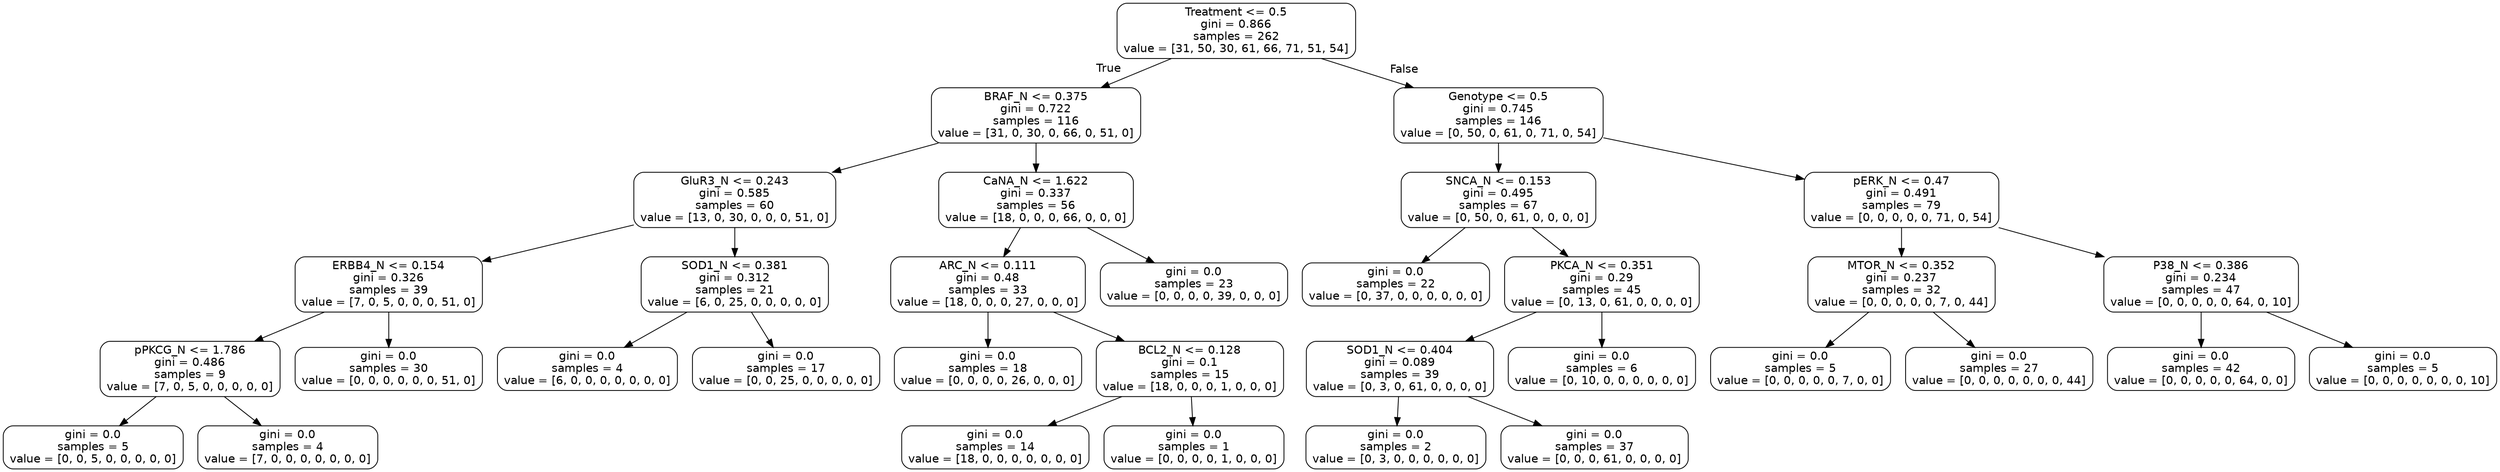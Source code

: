digraph Tree {
node [shape=box, style="rounded", color="black", fontname=helvetica] ;
edge [fontname=helvetica] ;
0 [label="Treatment <= 0.5\ngini = 0.866\nsamples = 262\nvalue = [31, 50, 30, 61, 66, 71, 51, 54]"] ;
1 [label="BRAF_N <= 0.375\ngini = 0.722\nsamples = 116\nvalue = [31, 0, 30, 0, 66, 0, 51, 0]"] ;
0 -> 1 [labeldistance=2.5, labelangle=45, headlabel="True"] ;
2 [label="GluR3_N <= 0.243\ngini = 0.585\nsamples = 60\nvalue = [13, 0, 30, 0, 0, 0, 51, 0]"] ;
1 -> 2 ;
3 [label="ERBB4_N <= 0.154\ngini = 0.326\nsamples = 39\nvalue = [7, 0, 5, 0, 0, 0, 51, 0]"] ;
2 -> 3 ;
4 [label="pPKCG_N <= 1.786\ngini = 0.486\nsamples = 9\nvalue = [7, 0, 5, 0, 0, 0, 0, 0]"] ;
3 -> 4 ;
5 [label="gini = 0.0\nsamples = 5\nvalue = [0, 0, 5, 0, 0, 0, 0, 0]"] ;
4 -> 5 ;
6 [label="gini = 0.0\nsamples = 4\nvalue = [7, 0, 0, 0, 0, 0, 0, 0]"] ;
4 -> 6 ;
7 [label="gini = 0.0\nsamples = 30\nvalue = [0, 0, 0, 0, 0, 0, 51, 0]"] ;
3 -> 7 ;
8 [label="SOD1_N <= 0.381\ngini = 0.312\nsamples = 21\nvalue = [6, 0, 25, 0, 0, 0, 0, 0]"] ;
2 -> 8 ;
9 [label="gini = 0.0\nsamples = 4\nvalue = [6, 0, 0, 0, 0, 0, 0, 0]"] ;
8 -> 9 ;
10 [label="gini = 0.0\nsamples = 17\nvalue = [0, 0, 25, 0, 0, 0, 0, 0]"] ;
8 -> 10 ;
11 [label="CaNA_N <= 1.622\ngini = 0.337\nsamples = 56\nvalue = [18, 0, 0, 0, 66, 0, 0, 0]"] ;
1 -> 11 ;
12 [label="ARC_N <= 0.111\ngini = 0.48\nsamples = 33\nvalue = [18, 0, 0, 0, 27, 0, 0, 0]"] ;
11 -> 12 ;
13 [label="gini = 0.0\nsamples = 18\nvalue = [0, 0, 0, 0, 26, 0, 0, 0]"] ;
12 -> 13 ;
14 [label="BCL2_N <= 0.128\ngini = 0.1\nsamples = 15\nvalue = [18, 0, 0, 0, 1, 0, 0, 0]"] ;
12 -> 14 ;
15 [label="gini = 0.0\nsamples = 14\nvalue = [18, 0, 0, 0, 0, 0, 0, 0]"] ;
14 -> 15 ;
16 [label="gini = 0.0\nsamples = 1\nvalue = [0, 0, 0, 0, 1, 0, 0, 0]"] ;
14 -> 16 ;
17 [label="gini = 0.0\nsamples = 23\nvalue = [0, 0, 0, 0, 39, 0, 0, 0]"] ;
11 -> 17 ;
18 [label="Genotype <= 0.5\ngini = 0.745\nsamples = 146\nvalue = [0, 50, 0, 61, 0, 71, 0, 54]"] ;
0 -> 18 [labeldistance=2.5, labelangle=-45, headlabel="False"] ;
19 [label="SNCA_N <= 0.153\ngini = 0.495\nsamples = 67\nvalue = [0, 50, 0, 61, 0, 0, 0, 0]"] ;
18 -> 19 ;
20 [label="gini = 0.0\nsamples = 22\nvalue = [0, 37, 0, 0, 0, 0, 0, 0]"] ;
19 -> 20 ;
21 [label="PKCA_N <= 0.351\ngini = 0.29\nsamples = 45\nvalue = [0, 13, 0, 61, 0, 0, 0, 0]"] ;
19 -> 21 ;
22 [label="SOD1_N <= 0.404\ngini = 0.089\nsamples = 39\nvalue = [0, 3, 0, 61, 0, 0, 0, 0]"] ;
21 -> 22 ;
23 [label="gini = 0.0\nsamples = 2\nvalue = [0, 3, 0, 0, 0, 0, 0, 0]"] ;
22 -> 23 ;
24 [label="gini = 0.0\nsamples = 37\nvalue = [0, 0, 0, 61, 0, 0, 0, 0]"] ;
22 -> 24 ;
25 [label="gini = 0.0\nsamples = 6\nvalue = [0, 10, 0, 0, 0, 0, 0, 0]"] ;
21 -> 25 ;
26 [label="pERK_N <= 0.47\ngini = 0.491\nsamples = 79\nvalue = [0, 0, 0, 0, 0, 71, 0, 54]"] ;
18 -> 26 ;
27 [label="MTOR_N <= 0.352\ngini = 0.237\nsamples = 32\nvalue = [0, 0, 0, 0, 0, 7, 0, 44]"] ;
26 -> 27 ;
28 [label="gini = 0.0\nsamples = 5\nvalue = [0, 0, 0, 0, 0, 7, 0, 0]"] ;
27 -> 28 ;
29 [label="gini = 0.0\nsamples = 27\nvalue = [0, 0, 0, 0, 0, 0, 0, 44]"] ;
27 -> 29 ;
30 [label="P38_N <= 0.386\ngini = 0.234\nsamples = 47\nvalue = [0, 0, 0, 0, 0, 64, 0, 10]"] ;
26 -> 30 ;
31 [label="gini = 0.0\nsamples = 42\nvalue = [0, 0, 0, 0, 0, 64, 0, 0]"] ;
30 -> 31 ;
32 [label="gini = 0.0\nsamples = 5\nvalue = [0, 0, 0, 0, 0, 0, 0, 10]"] ;
30 -> 32 ;
}